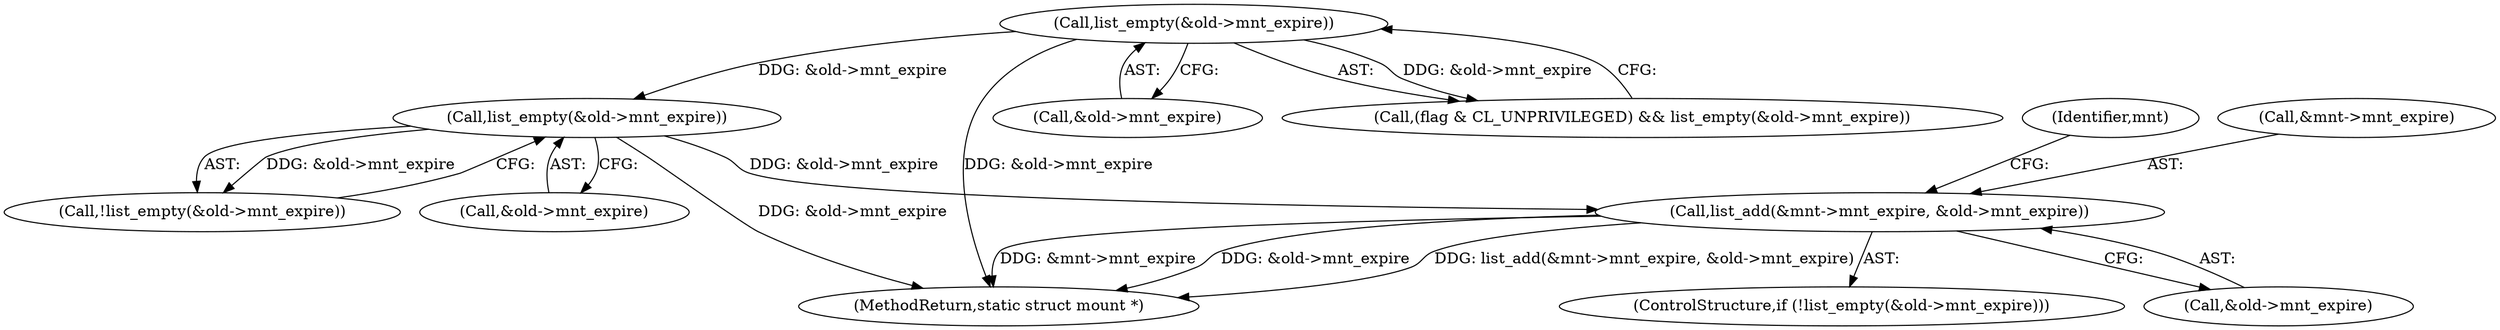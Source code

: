 digraph "0_linux_9566d6742852c527bf5af38af5cbb878dad75705@pointer" {
"1000355" [label="(Call,list_add(&mnt->mnt_expire, &old->mnt_expire))"];
"1000350" [label="(Call,list_empty(&old->mnt_expire))"];
"1000210" [label="(Call,list_empty(&old->mnt_expire))"];
"1000365" [label="(Identifier,mnt)"];
"1000356" [label="(Call,&mnt->mnt_expire)"];
"1000374" [label="(MethodReturn,static struct mount *)"];
"1000351" [label="(Call,&old->mnt_expire)"];
"1000210" [label="(Call,list_empty(&old->mnt_expire))"];
"1000350" [label="(Call,list_empty(&old->mnt_expire))"];
"1000211" [label="(Call,&old->mnt_expire)"];
"1000355" [label="(Call,list_add(&mnt->mnt_expire, &old->mnt_expire))"];
"1000348" [label="(ControlStructure,if (!list_empty(&old->mnt_expire)))"];
"1000349" [label="(Call,!list_empty(&old->mnt_expire))"];
"1000360" [label="(Call,&old->mnt_expire)"];
"1000206" [label="(Call,(flag & CL_UNPRIVILEGED) && list_empty(&old->mnt_expire))"];
"1000355" -> "1000348"  [label="AST: "];
"1000355" -> "1000360"  [label="CFG: "];
"1000356" -> "1000355"  [label="AST: "];
"1000360" -> "1000355"  [label="AST: "];
"1000365" -> "1000355"  [label="CFG: "];
"1000355" -> "1000374"  [label="DDG: &mnt->mnt_expire"];
"1000355" -> "1000374"  [label="DDG: &old->mnt_expire"];
"1000355" -> "1000374"  [label="DDG: list_add(&mnt->mnt_expire, &old->mnt_expire)"];
"1000350" -> "1000355"  [label="DDG: &old->mnt_expire"];
"1000350" -> "1000349"  [label="AST: "];
"1000350" -> "1000351"  [label="CFG: "];
"1000351" -> "1000350"  [label="AST: "];
"1000349" -> "1000350"  [label="CFG: "];
"1000350" -> "1000374"  [label="DDG: &old->mnt_expire"];
"1000350" -> "1000349"  [label="DDG: &old->mnt_expire"];
"1000210" -> "1000350"  [label="DDG: &old->mnt_expire"];
"1000210" -> "1000206"  [label="AST: "];
"1000210" -> "1000211"  [label="CFG: "];
"1000211" -> "1000210"  [label="AST: "];
"1000206" -> "1000210"  [label="CFG: "];
"1000210" -> "1000374"  [label="DDG: &old->mnt_expire"];
"1000210" -> "1000206"  [label="DDG: &old->mnt_expire"];
}
